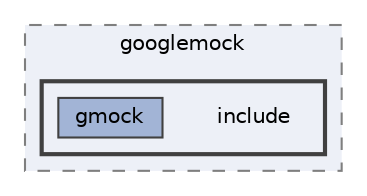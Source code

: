 digraph "/Users/yjack/GitHub/SimEvo/build/_deps/googletest-src/googlemock/include"
{
 // LATEX_PDF_SIZE
  bgcolor="transparent";
  edge [fontname=Helvetica,fontsize=10,labelfontname=Helvetica,labelfontsize=10];
  node [fontname=Helvetica,fontsize=10,shape=box,height=0.2,width=0.4];
  compound=true
  subgraph clusterdir_c5f655d618205cb28123d4e6a51ea001 {
    graph [ bgcolor="#edf0f7", pencolor="grey50", label="googlemock", fontname=Helvetica,fontsize=10 style="filled,dashed", URL="dir_c5f655d618205cb28123d4e6a51ea001.html",tooltip=""]
  subgraph clusterdir_deb2d1c1f5c54b35245335ac08173a14 {
    graph [ bgcolor="#edf0f7", pencolor="grey25", label="", fontname=Helvetica,fontsize=10 style="filled,bold", URL="dir_deb2d1c1f5c54b35245335ac08173a14.html",tooltip=""]
    dir_deb2d1c1f5c54b35245335ac08173a14 [shape=plaintext, label="include"];
  dir_4c533608b2ceb2bf200559e4bd31da5a [label="gmock", fillcolor="#a2b4d6", color="grey25", style="filled", URL="dir_4c533608b2ceb2bf200559e4bd31da5a.html",tooltip=""];
  }
  }
}
